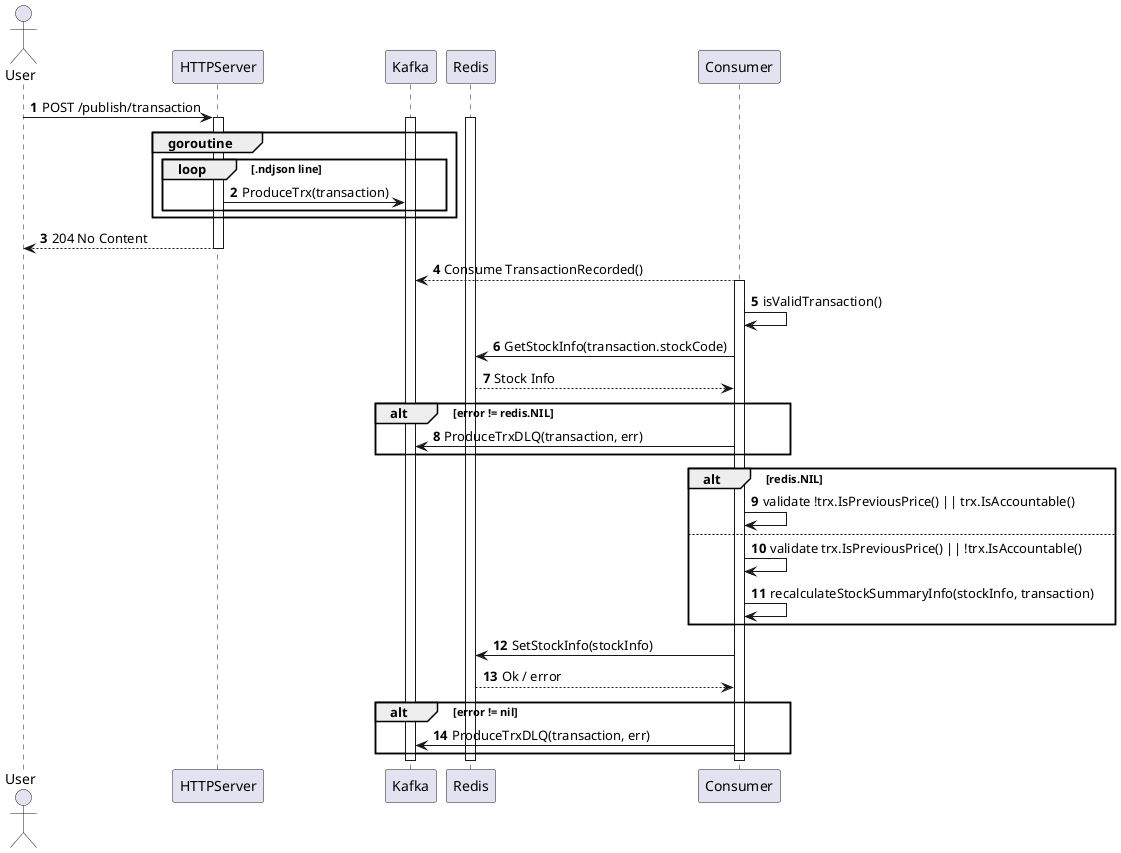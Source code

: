 @startuml
'https://plantuml.com/sequence-diagram

autonumber

actor User
User -> HTTPServer: POST /publish/transaction
activate HTTPServer
activate Kafka
activate Redis

group goroutine
   loop .ndjson line
        HTTPServer -> Kafka: ProduceTrx(transaction)
   end
end

HTTPServer --> User: 204 No Content
deactivate HTTPServer

Consumer --> Kafka: Consume TransactionRecorded()
activate Consumer
Consumer -> Consumer: isValidTransaction()
Consumer -> Redis: GetStockInfo(transaction.stockCode)
Redis --> Consumer: Stock Info
alt error != redis.NIL
    Consumer -> Kafka: ProduceTrxDLQ(transaction, err)
end

alt redis.NIL
    Consumer -> Consumer: validate !trx.IsPreviousPrice() || trx.IsAccountable()
else
    Consumer -> Consumer: validate trx.IsPreviousPrice() || !trx.IsAccountable()
    Consumer -> Consumer: recalculateStockSummaryInfo(stockInfo, transaction)
end

Consumer -> Redis: SetStockInfo(stockInfo)
Redis --> Consumer: Ok / error

alt error != nil
    Consumer -> Kafka: ProduceTrxDLQ(transaction, err)
end


deactivate Consumer

deactivate Redis
deactivate Kafka



@enduml